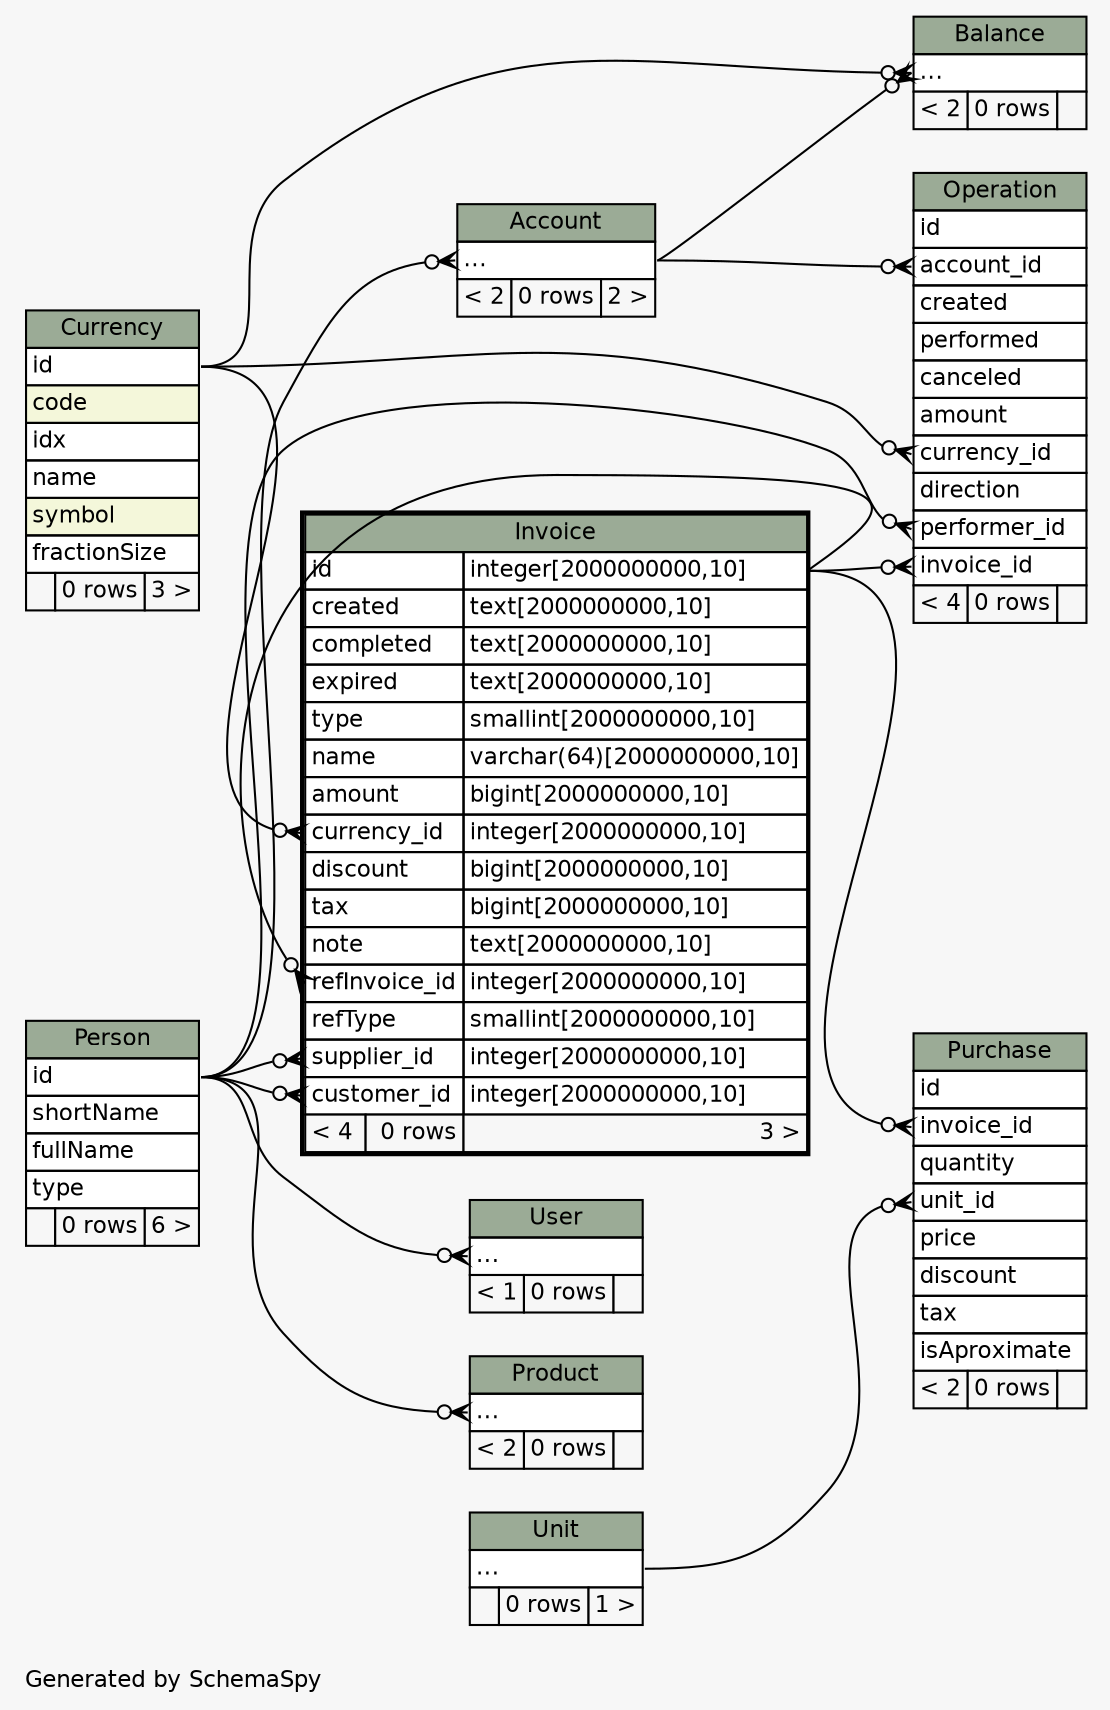 // dot 2.38.0 on Linux 4.2.6-300.fc23.x86_64
// SchemaSpy rev 590
digraph "twoDegreesRelationshipsDiagram" {
  graph [
    rankdir="RL"
    bgcolor="#f7f7f7"
    label="\nGenerated by SchemaSpy"
    labeljust="l"
    nodesep="0.18"
    ranksep="0.46"
    fontname="Helvetica"
    fontsize="11"
  ];
  node [
    fontname="Helvetica"
    fontsize="11"
    shape="plaintext"
  ];
  edge [
    arrowsize="0.8"
  ];
  "Account":"elipses":w -> "Person":"id":e [arrowhead=none dir=back arrowtail=crowodot];
  "Balance":"elipses":w -> "Account":"elipses":e [arrowhead=none dir=back arrowtail=crowodot];
  "Balance":"elipses":w -> "Currency":"id":e [arrowhead=none dir=back arrowtail=crowodot];
  "Invoice":"currency_id":w -> "Currency":"id":e [arrowhead=none dir=back arrowtail=crowodot];
  "Invoice":"customer_id":w -> "Person":"id":e [arrowhead=none dir=back arrowtail=crowodot];
  "Invoice":"refInvoice_id":w -> "Invoice":"id.type":e [arrowhead=none dir=back arrowtail=crowodot];
  "Invoice":"supplier_id":w -> "Person":"id":e [arrowhead=none dir=back arrowtail=crowodot];
  "Operation":"account_id":w -> "Account":"elipses":e [arrowhead=none dir=back arrowtail=crowodot];
  "Operation":"currency_id":w -> "Currency":"id":e [arrowhead=none dir=back arrowtail=crowodot];
  "Operation":"invoice_id":w -> "Invoice":"id.type":e [arrowhead=none dir=back arrowtail=crowodot];
  "Operation":"performer_id":w -> "Person":"id":e [arrowhead=none dir=back arrowtail=crowodot];
  "Product":"elipses":w -> "Person":"id":e [arrowhead=none dir=back arrowtail=crowodot];
  "Purchase":"invoice_id":w -> "Invoice":"id.type":e [arrowhead=none dir=back arrowtail=crowodot];
  "Purchase":"unit_id":w -> "Unit":"elipses":e [arrowhead=none dir=back arrowtail=crowodot];
  "User":"elipses":w -> "Person":"id":e [arrowhead=none dir=back arrowtail=crowodot];
  "Account" [
    label=<
    <TABLE BORDER="0" CELLBORDER="1" CELLSPACING="0" BGCOLOR="#ffffff">
      <TR><TD COLSPAN="3" BGCOLOR="#9bab96" ALIGN="CENTER">Account</TD></TR>
      <TR><TD PORT="elipses" COLSPAN="3" ALIGN="LEFT">...</TD></TR>
      <TR><TD ALIGN="LEFT" BGCOLOR="#f7f7f7">&lt; 2</TD><TD ALIGN="RIGHT" BGCOLOR="#f7f7f7">0 rows</TD><TD ALIGN="RIGHT" BGCOLOR="#f7f7f7">2 &gt;</TD></TR>
    </TABLE>>
    URL="Account.html"
    tooltip="Account"
  ];
  "Balance" [
    label=<
    <TABLE BORDER="0" CELLBORDER="1" CELLSPACING="0" BGCOLOR="#ffffff">
      <TR><TD COLSPAN="3" BGCOLOR="#9bab96" ALIGN="CENTER">Balance</TD></TR>
      <TR><TD PORT="elipses" COLSPAN="3" ALIGN="LEFT">...</TD></TR>
      <TR><TD ALIGN="LEFT" BGCOLOR="#f7f7f7">&lt; 2</TD><TD ALIGN="RIGHT" BGCOLOR="#f7f7f7">0 rows</TD><TD ALIGN="RIGHT" BGCOLOR="#f7f7f7">  </TD></TR>
    </TABLE>>
    URL="Balance.html"
    tooltip="Balance"
  ];
  "Currency" [
    label=<
    <TABLE BORDER="0" CELLBORDER="1" CELLSPACING="0" BGCOLOR="#ffffff">
      <TR><TD COLSPAN="3" BGCOLOR="#9bab96" ALIGN="CENTER">Currency</TD></TR>
      <TR><TD PORT="id" COLSPAN="3" ALIGN="LEFT">id</TD></TR>
      <TR><TD PORT="code" COLSPAN="3" BGCOLOR="#f4f7da" ALIGN="LEFT">code</TD></TR>
      <TR><TD PORT="idx" COLSPAN="3" ALIGN="LEFT">idx</TD></TR>
      <TR><TD PORT="name" COLSPAN="3" ALIGN="LEFT">name</TD></TR>
      <TR><TD PORT="symbol" COLSPAN="3" BGCOLOR="#f4f7da" ALIGN="LEFT">symbol</TD></TR>
      <TR><TD PORT="fractionSize" COLSPAN="3" ALIGN="LEFT">fractionSize</TD></TR>
      <TR><TD ALIGN="LEFT" BGCOLOR="#f7f7f7">  </TD><TD ALIGN="RIGHT" BGCOLOR="#f7f7f7">0 rows</TD><TD ALIGN="RIGHT" BGCOLOR="#f7f7f7">3 &gt;</TD></TR>
    </TABLE>>
    URL="Currency.html"
    tooltip="Currency"
  ];
  "Invoice" [
    label=<
    <TABLE BORDER="2" CELLBORDER="1" CELLSPACING="0" BGCOLOR="#ffffff">
      <TR><TD COLSPAN="3" BGCOLOR="#9bab96" ALIGN="CENTER">Invoice</TD></TR>
      <TR><TD PORT="id" COLSPAN="2" ALIGN="LEFT">id</TD><TD PORT="id.type" ALIGN="LEFT">integer[2000000000,10]</TD></TR>
      <TR><TD PORT="created" COLSPAN="2" ALIGN="LEFT">created</TD><TD PORT="created.type" ALIGN="LEFT">text[2000000000,10]</TD></TR>
      <TR><TD PORT="completed" COLSPAN="2" ALIGN="LEFT">completed</TD><TD PORT="completed.type" ALIGN="LEFT">text[2000000000,10]</TD></TR>
      <TR><TD PORT="expired" COLSPAN="2" ALIGN="LEFT">expired</TD><TD PORT="expired.type" ALIGN="LEFT">text[2000000000,10]</TD></TR>
      <TR><TD PORT="type" COLSPAN="2" ALIGN="LEFT">type</TD><TD PORT="type.type" ALIGN="LEFT">smallint[2000000000,10]</TD></TR>
      <TR><TD PORT="name" COLSPAN="2" ALIGN="LEFT">name</TD><TD PORT="name.type" ALIGN="LEFT">varchar(64)[2000000000,10]</TD></TR>
      <TR><TD PORT="amount" COLSPAN="2" ALIGN="LEFT">amount</TD><TD PORT="amount.type" ALIGN="LEFT">bigint[2000000000,10]</TD></TR>
      <TR><TD PORT="currency_id" COLSPAN="2" ALIGN="LEFT">currency_id</TD><TD PORT="currency_id.type" ALIGN="LEFT">integer[2000000000,10]</TD></TR>
      <TR><TD PORT="discount" COLSPAN="2" ALIGN="LEFT">discount</TD><TD PORT="discount.type" ALIGN="LEFT">bigint[2000000000,10]</TD></TR>
      <TR><TD PORT="tax" COLSPAN="2" ALIGN="LEFT">tax</TD><TD PORT="tax.type" ALIGN="LEFT">bigint[2000000000,10]</TD></TR>
      <TR><TD PORT="note" COLSPAN="2" ALIGN="LEFT">note</TD><TD PORT="note.type" ALIGN="LEFT">text[2000000000,10]</TD></TR>
      <TR><TD PORT="refInvoice_id" COLSPAN="2" ALIGN="LEFT">refInvoice_id</TD><TD PORT="refInvoice_id.type" ALIGN="LEFT">integer[2000000000,10]</TD></TR>
      <TR><TD PORT="refType" COLSPAN="2" ALIGN="LEFT">refType</TD><TD PORT="refType.type" ALIGN="LEFT">smallint[2000000000,10]</TD></TR>
      <TR><TD PORT="supplier_id" COLSPAN="2" ALIGN="LEFT">supplier_id</TD><TD PORT="supplier_id.type" ALIGN="LEFT">integer[2000000000,10]</TD></TR>
      <TR><TD PORT="customer_id" COLSPAN="2" ALIGN="LEFT">customer_id</TD><TD PORT="customer_id.type" ALIGN="LEFT">integer[2000000000,10]</TD></TR>
      <TR><TD ALIGN="LEFT" BGCOLOR="#f7f7f7">&lt; 4</TD><TD ALIGN="RIGHT" BGCOLOR="#f7f7f7">0 rows</TD><TD ALIGN="RIGHT" BGCOLOR="#f7f7f7">3 &gt;</TD></TR>
    </TABLE>>
    URL="Invoice.html"
    tooltip="Invoice"
  ];
  "Operation" [
    label=<
    <TABLE BORDER="0" CELLBORDER="1" CELLSPACING="0" BGCOLOR="#ffffff">
      <TR><TD COLSPAN="3" BGCOLOR="#9bab96" ALIGN="CENTER">Operation</TD></TR>
      <TR><TD PORT="id" COLSPAN="3" ALIGN="LEFT">id</TD></TR>
      <TR><TD PORT="account_id" COLSPAN="3" ALIGN="LEFT">account_id</TD></TR>
      <TR><TD PORT="created" COLSPAN="3" ALIGN="LEFT">created</TD></TR>
      <TR><TD PORT="performed" COLSPAN="3" ALIGN="LEFT">performed</TD></TR>
      <TR><TD PORT="canceled" COLSPAN="3" ALIGN="LEFT">canceled</TD></TR>
      <TR><TD PORT="amount" COLSPAN="3" ALIGN="LEFT">amount</TD></TR>
      <TR><TD PORT="currency_id" COLSPAN="3" ALIGN="LEFT">currency_id</TD></TR>
      <TR><TD PORT="direction" COLSPAN="3" ALIGN="LEFT">direction</TD></TR>
      <TR><TD PORT="performer_id" COLSPAN="3" ALIGN="LEFT">performer_id</TD></TR>
      <TR><TD PORT="invoice_id" COLSPAN="3" ALIGN="LEFT">invoice_id</TD></TR>
      <TR><TD ALIGN="LEFT" BGCOLOR="#f7f7f7">&lt; 4</TD><TD ALIGN="RIGHT" BGCOLOR="#f7f7f7">0 rows</TD><TD ALIGN="RIGHT" BGCOLOR="#f7f7f7">  </TD></TR>
    </TABLE>>
    URL="Operation.html"
    tooltip="Operation"
  ];
  "Person" [
    label=<
    <TABLE BORDER="0" CELLBORDER="1" CELLSPACING="0" BGCOLOR="#ffffff">
      <TR><TD COLSPAN="3" BGCOLOR="#9bab96" ALIGN="CENTER">Person</TD></TR>
      <TR><TD PORT="id" COLSPAN="3" ALIGN="LEFT">id</TD></TR>
      <TR><TD PORT="shortName" COLSPAN="3" ALIGN="LEFT">shortName</TD></TR>
      <TR><TD PORT="fullName" COLSPAN="3" ALIGN="LEFT">fullName</TD></TR>
      <TR><TD PORT="type" COLSPAN="3" ALIGN="LEFT">type</TD></TR>
      <TR><TD ALIGN="LEFT" BGCOLOR="#f7f7f7">  </TD><TD ALIGN="RIGHT" BGCOLOR="#f7f7f7">0 rows</TD><TD ALIGN="RIGHT" BGCOLOR="#f7f7f7">6 &gt;</TD></TR>
    </TABLE>>
    URL="Person.html"
    tooltip="Person"
  ];
  "Product" [
    label=<
    <TABLE BORDER="0" CELLBORDER="1" CELLSPACING="0" BGCOLOR="#ffffff">
      <TR><TD COLSPAN="3" BGCOLOR="#9bab96" ALIGN="CENTER">Product</TD></TR>
      <TR><TD PORT="elipses" COLSPAN="3" ALIGN="LEFT">...</TD></TR>
      <TR><TD ALIGN="LEFT" BGCOLOR="#f7f7f7">&lt; 2</TD><TD ALIGN="RIGHT" BGCOLOR="#f7f7f7">0 rows</TD><TD ALIGN="RIGHT" BGCOLOR="#f7f7f7">  </TD></TR>
    </TABLE>>
    URL="Product.html"
    tooltip="Product"
  ];
  "Purchase" [
    label=<
    <TABLE BORDER="0" CELLBORDER="1" CELLSPACING="0" BGCOLOR="#ffffff">
      <TR><TD COLSPAN="3" BGCOLOR="#9bab96" ALIGN="CENTER">Purchase</TD></TR>
      <TR><TD PORT="id" COLSPAN="3" ALIGN="LEFT">id</TD></TR>
      <TR><TD PORT="invoice_id" COLSPAN="3" ALIGN="LEFT">invoice_id</TD></TR>
      <TR><TD PORT="quantity" COLSPAN="3" ALIGN="LEFT">quantity</TD></TR>
      <TR><TD PORT="unit_id" COLSPAN="3" ALIGN="LEFT">unit_id</TD></TR>
      <TR><TD PORT="price" COLSPAN="3" ALIGN="LEFT">price</TD></TR>
      <TR><TD PORT="discount" COLSPAN="3" ALIGN="LEFT">discount</TD></TR>
      <TR><TD PORT="tax" COLSPAN="3" ALIGN="LEFT">tax</TD></TR>
      <TR><TD PORT="isAproximate" COLSPAN="3" ALIGN="LEFT">isAproximate</TD></TR>
      <TR><TD ALIGN="LEFT" BGCOLOR="#f7f7f7">&lt; 2</TD><TD ALIGN="RIGHT" BGCOLOR="#f7f7f7">0 rows</TD><TD ALIGN="RIGHT" BGCOLOR="#f7f7f7">  </TD></TR>
    </TABLE>>
    URL="Purchase.html"
    tooltip="Purchase"
  ];
  "Unit" [
    label=<
    <TABLE BORDER="0" CELLBORDER="1" CELLSPACING="0" BGCOLOR="#ffffff">
      <TR><TD COLSPAN="3" BGCOLOR="#9bab96" ALIGN="CENTER">Unit</TD></TR>
      <TR><TD PORT="elipses" COLSPAN="3" ALIGN="LEFT">...</TD></TR>
      <TR><TD ALIGN="LEFT" BGCOLOR="#f7f7f7">  </TD><TD ALIGN="RIGHT" BGCOLOR="#f7f7f7">0 rows</TD><TD ALIGN="RIGHT" BGCOLOR="#f7f7f7">1 &gt;</TD></TR>
    </TABLE>>
    URL="Unit.html"
    tooltip="Unit"
  ];
  "User" [
    label=<
    <TABLE BORDER="0" CELLBORDER="1" CELLSPACING="0" BGCOLOR="#ffffff">
      <TR><TD COLSPAN="3" BGCOLOR="#9bab96" ALIGN="CENTER">User</TD></TR>
      <TR><TD PORT="elipses" COLSPAN="3" ALIGN="LEFT">...</TD></TR>
      <TR><TD ALIGN="LEFT" BGCOLOR="#f7f7f7">&lt; 1</TD><TD ALIGN="RIGHT" BGCOLOR="#f7f7f7">0 rows</TD><TD ALIGN="RIGHT" BGCOLOR="#f7f7f7">  </TD></TR>
    </TABLE>>
    URL="User.html"
    tooltip="User"
  ];
}
